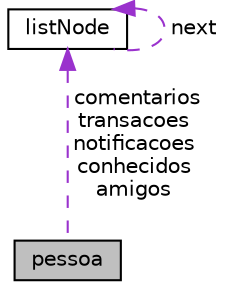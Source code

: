 digraph "pessoa"
{
  edge [fontname="Helvetica",fontsize="10",labelfontname="Helvetica",labelfontsize="10"];
  node [fontname="Helvetica",fontsize="10",shape=record];
  Node1 [label="pessoa",height=0.2,width=0.4,color="black", fillcolor="grey75", style="filled", fontcolor="black"];
  Node2 -> Node1 [dir="back",color="darkorchid3",fontsize="10",style="dashed",label=" comentarios\ntransacoes\nnotificacoes\nconhecidos\namigos" ];
  Node2 [label="listNode",height=0.2,width=0.4,color="black", fillcolor="white", style="filled",URL="$structlist_node.html"];
  Node2 -> Node2 [dir="back",color="darkorchid3",fontsize="10",style="dashed",label=" next" ];
}
